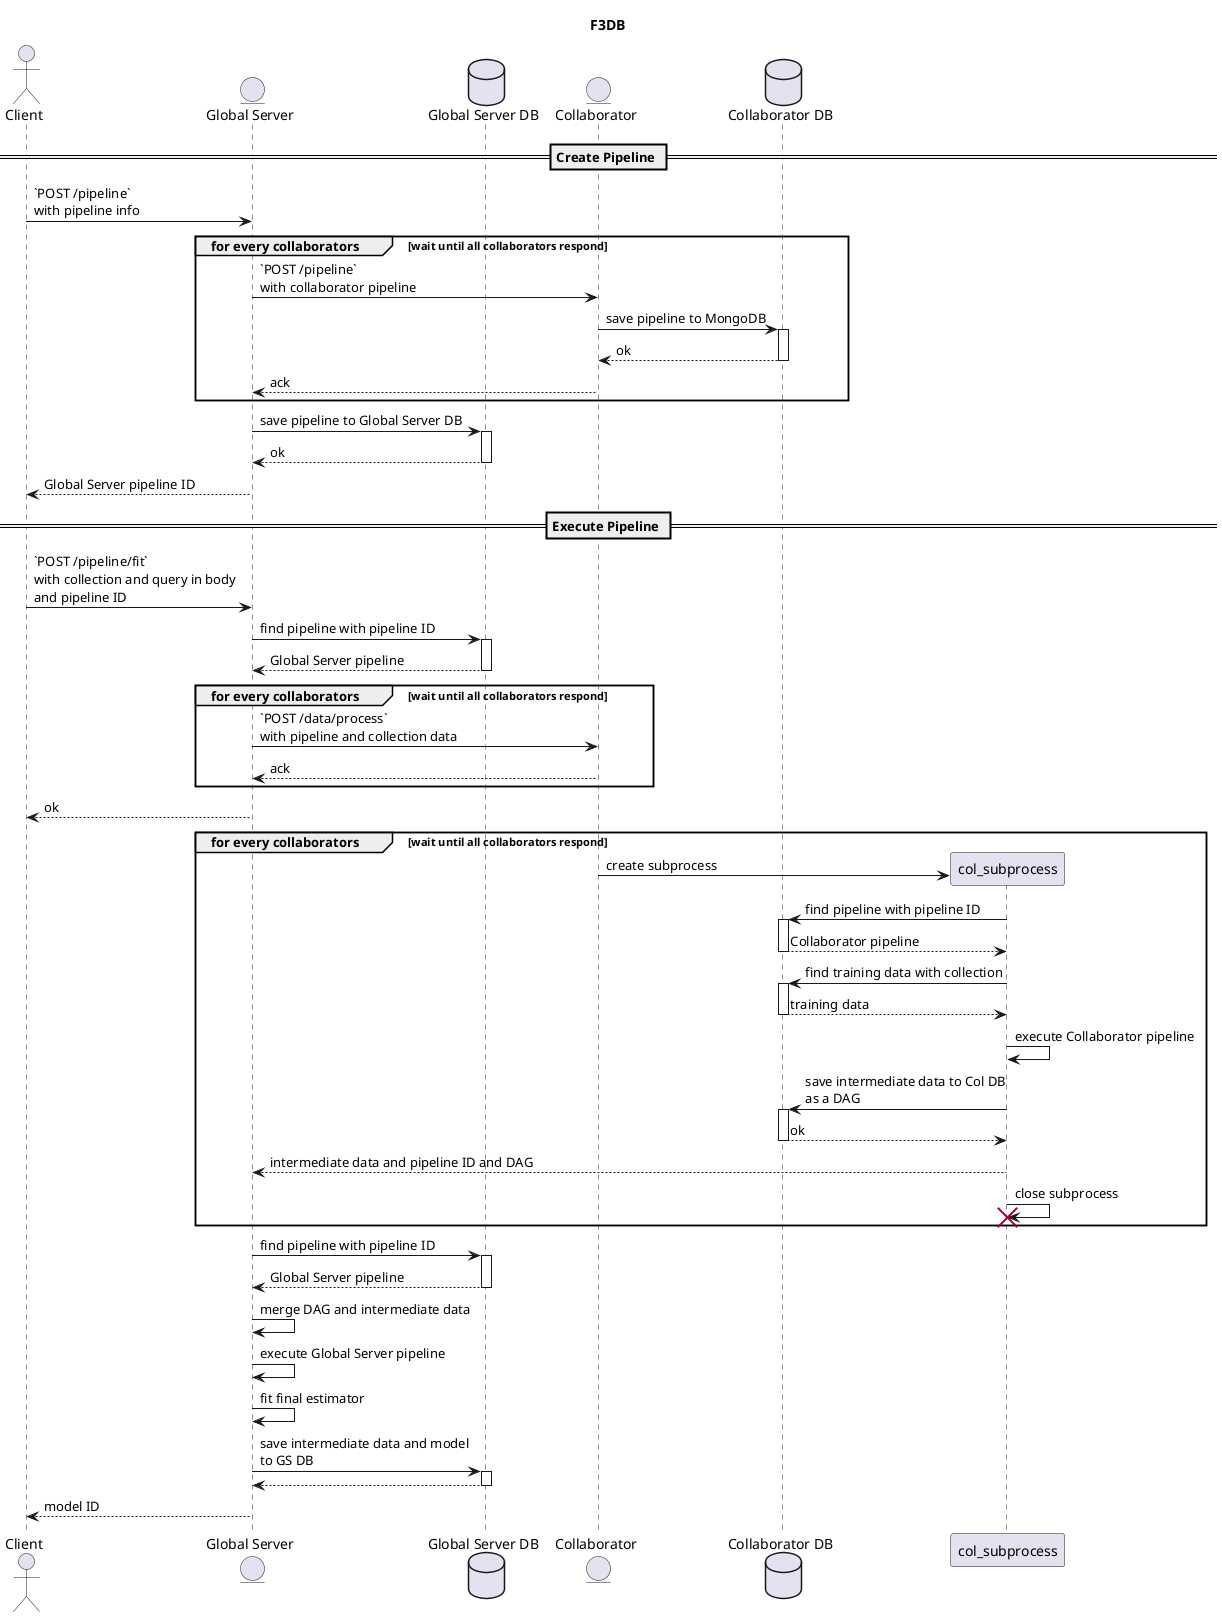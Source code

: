 @startuml F3DB
title F3DB
actor       Client      as c
entity      "Global Server" as gs
database    "Global Server DB" as db_gs
entity      Collaborator as col
database    "Collaborator DB" as db_col

== Create Pipeline ==

c -> gs: `POST /pipeline`\nwith pipeline info
group for every collaborators [wait until all collaborators respond]
gs -> col: `POST /pipeline`\nwith collaborator pipeline
col -> db_col ++: save pipeline to MongoDB
return ok
col --> gs: ack
end
gs -> db_gs++: save pipeline to Global Server DB
return ok
gs --> c: Global Server pipeline ID

== Execute Pipeline ==

c -> gs: `POST /pipeline/fit`\nwith collection and query in body\nand pipeline ID
gs -> db_gs++: find pipeline with pipeline ID
return Global Server pipeline

group for every collaborators [wait until all collaborators respond]
gs -> col: `POST /data/process`\nwith pipeline and collection data
return ack
end

gs --> c: ok

group for every collaborators [wait until all collaborators respond]
col -> col_subprocess **: create subprocess
col_subprocess -> db_col++: find pipeline with pipeline ID
return Collaborator pipeline
col_subprocess -> db_col++: find training data with collection
return training data
col_subprocess -> col_subprocess: execute Collaborator pipeline
col_subprocess -> db_col++: save intermediate data to Col DB\nas a DAG
return ok
col_subprocess --> gs: intermediate data and pipeline ID and DAG
col_subprocess -> col_subprocess !!: close subprocess
end

gs -> db_gs++: find pipeline with pipeline ID
return Global Server pipeline
gs -> gs: merge DAG and intermediate data
gs -> gs: execute Global Server pipeline
gs -> gs: fit final estimator
gs -> db_gs++: save intermediate data and model\nto GS DB
return
gs --> c: model ID

@enduml

